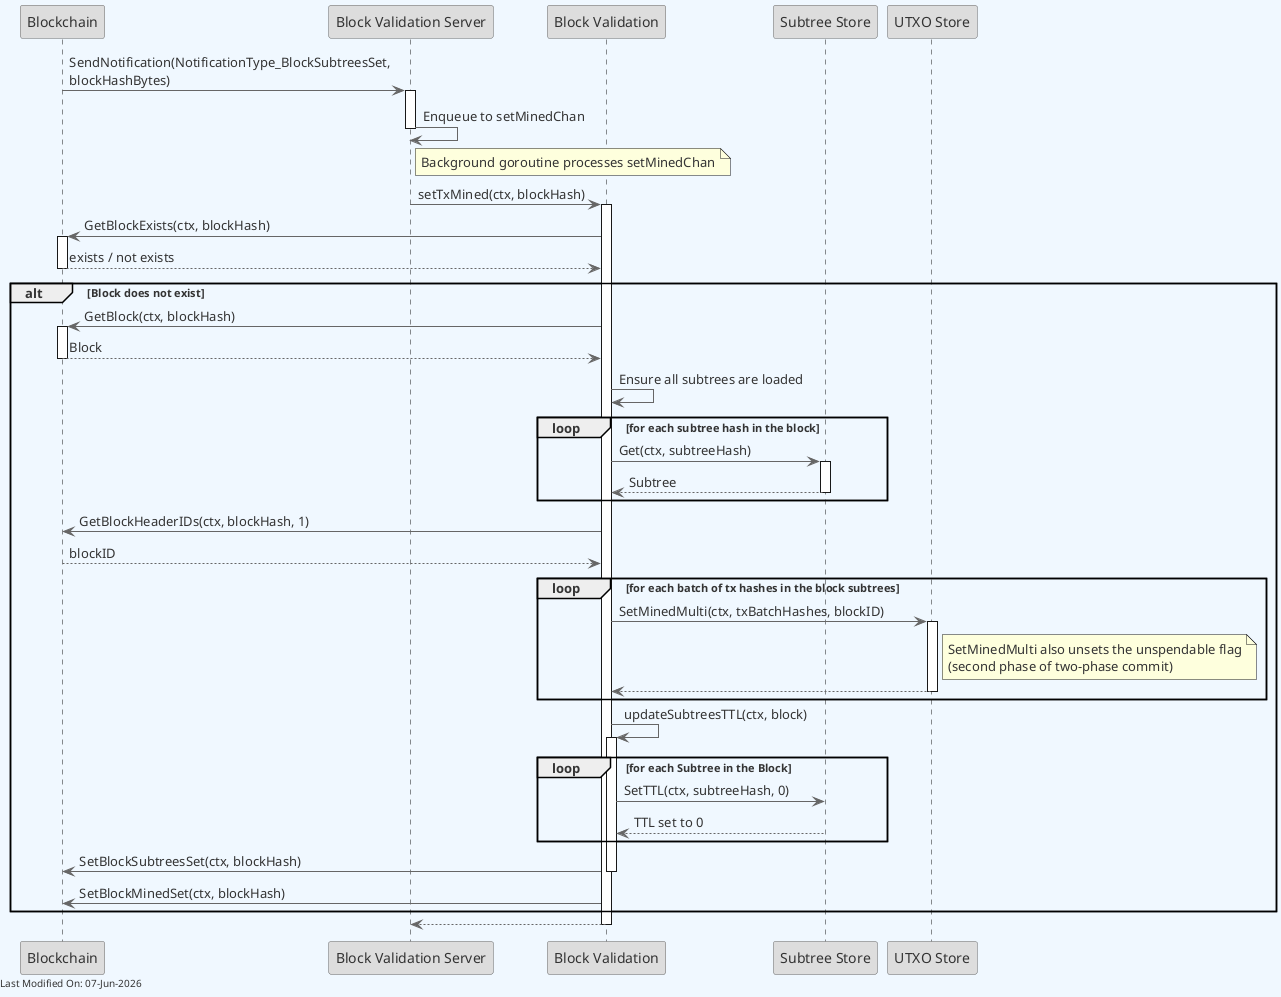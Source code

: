 @startuml
skinparam backgroundColor #F0F8FF
skinparam defaultFontColor #333333
skinparam arrowColor #666666

' Define borders for all elements
skinparam entity {
  BorderColor #666666
  BackgroundColor #DDDDDD
}

skinparam control {
  BorderColor #666666
  BackgroundColor #DDDDDD
}

skinparam participant {
  BorderColor #666666
  BackgroundColor #DDDDDD
}



participant "Blockchain" as Blockchain
participant "Block Validation Server" as BVServer
participant "Block Validation" as BlockValidation
participant "Subtree Store" as SubtreeStore
participant "UTXO Store" as UTXOStore

Blockchain -> BVServer: SendNotification(NotificationType_BlockSubtreesSet, \nblockHashBytes)
activate BVServer

BVServer -> BVServer: Enqueue to setMinedChan
deactivate BVServer

note right of BVServer
  Background goroutine processes setMinedChan
end note

BVServer -> BlockValidation: setTxMined(ctx, blockHash)
activate BlockValidation

BlockValidation -> Blockchain: GetBlockExists(ctx, blockHash)
activate Blockchain
Blockchain --> BlockValidation: exists / not exists
deactivate Blockchain

alt Block does not exist
    BlockValidation -> Blockchain: GetBlock(ctx, blockHash)
    activate Blockchain
    Blockchain --> BlockValidation: Block
    deactivate Blockchain

    BlockValidation -> BlockValidation: Ensure all subtrees are loaded

    loop for each subtree hash in the block
        BlockValidation -> SubtreeStore: Get(ctx, subtreeHash)
        activate SubtreeStore
        SubtreeStore --> BlockValidation: Subtree
        deactivate SubtreeStore
    end

    BlockValidation -> Blockchain: GetBlockHeaderIDs(ctx, blockHash, 1)
    Blockchain --> BlockValidation: blockID

    loop for each batch of tx hashes in the block subtrees
        BlockValidation -> UTXOStore: SetMinedMulti(ctx, txBatchHashes, blockID)
        activate UTXOStore
        note right of UTXOStore
          SetMinedMulti also unsets the unspendable flag
          (second phase of two-phase commit)
        end note
        UTXOStore --> BlockValidation
        deactivate UTXOStore
    end

    BlockValidation -> BlockValidation: updateSubtreesTTL(ctx, block)
    activate BlockValidation
    loop for each Subtree in the Block
        BlockValidation -> SubtreeStore: SetTTL(ctx, subtreeHash, 0)
        SubtreeStore --> BlockValidation: TTL set to 0
    end
    BlockValidation -> Blockchain: SetBlockSubtreesSet(ctx, blockHash)
    deactivate BlockValidation

    BlockValidation -> Blockchain: SetBlockMinedSet(ctx, blockHash)
end

BlockValidation --> BVServer
deactivate BlockValidation

left footer Last Modified On: %date("dd-MMM-yyyy")

@enduml
